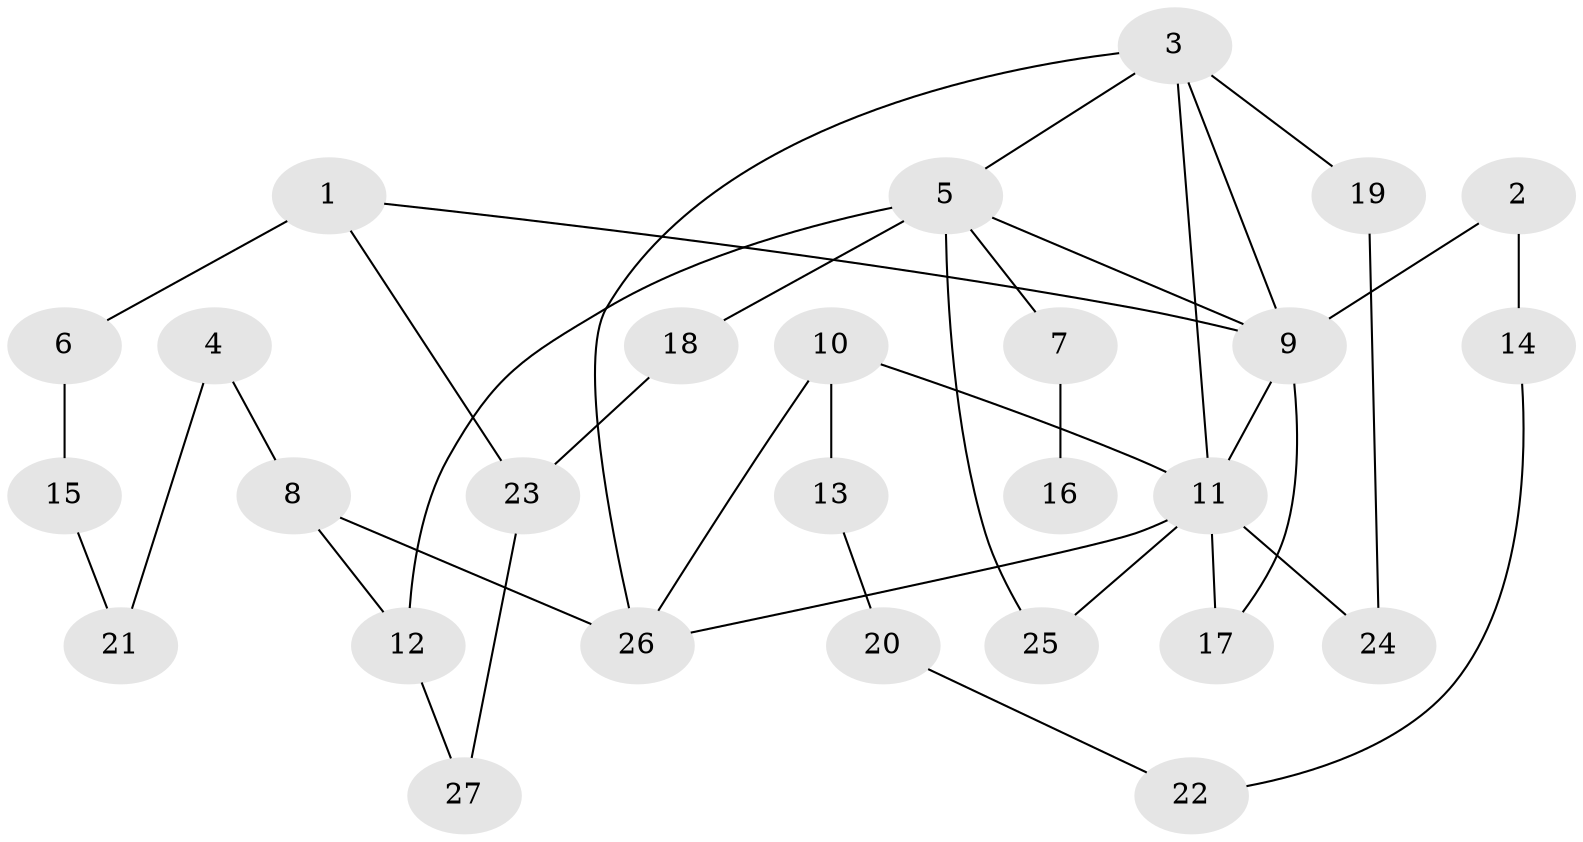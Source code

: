 // original degree distribution, {7: 0.018518518518518517, 3: 0.2037037037037037, 6: 0.037037037037037035, 2: 0.4074074074074074, 4: 0.1111111111111111, 1: 0.2037037037037037, 5: 0.018518518518518517}
// Generated by graph-tools (version 1.1) at 2025/01/03/09/25 03:01:01]
// undirected, 27 vertices, 38 edges
graph export_dot {
graph [start="1"]
  node [color=gray90,style=filled];
  1;
  2;
  3;
  4;
  5;
  6;
  7;
  8;
  9;
  10;
  11;
  12;
  13;
  14;
  15;
  16;
  17;
  18;
  19;
  20;
  21;
  22;
  23;
  24;
  25;
  26;
  27;
  1 -- 6 [weight=1.0];
  1 -- 9 [weight=1.0];
  1 -- 23 [weight=1.0];
  2 -- 9 [weight=1.0];
  2 -- 14 [weight=1.0];
  3 -- 5 [weight=1.0];
  3 -- 9 [weight=1.0];
  3 -- 11 [weight=1.0];
  3 -- 19 [weight=1.0];
  3 -- 26 [weight=1.0];
  4 -- 8 [weight=1.0];
  4 -- 21 [weight=1.0];
  5 -- 7 [weight=1.0];
  5 -- 9 [weight=1.0];
  5 -- 12 [weight=1.0];
  5 -- 18 [weight=2.0];
  5 -- 25 [weight=1.0];
  6 -- 15 [weight=1.0];
  7 -- 16 [weight=1.0];
  8 -- 12 [weight=1.0];
  8 -- 26 [weight=3.0];
  9 -- 11 [weight=1.0];
  9 -- 17 [weight=1.0];
  10 -- 11 [weight=1.0];
  10 -- 13 [weight=1.0];
  10 -- 26 [weight=1.0];
  11 -- 17 [weight=1.0];
  11 -- 24 [weight=1.0];
  11 -- 25 [weight=1.0];
  11 -- 26 [weight=1.0];
  12 -- 27 [weight=1.0];
  13 -- 20 [weight=1.0];
  14 -- 22 [weight=1.0];
  15 -- 21 [weight=1.0];
  18 -- 23 [weight=1.0];
  19 -- 24 [weight=1.0];
  20 -- 22 [weight=1.0];
  23 -- 27 [weight=1.0];
}
